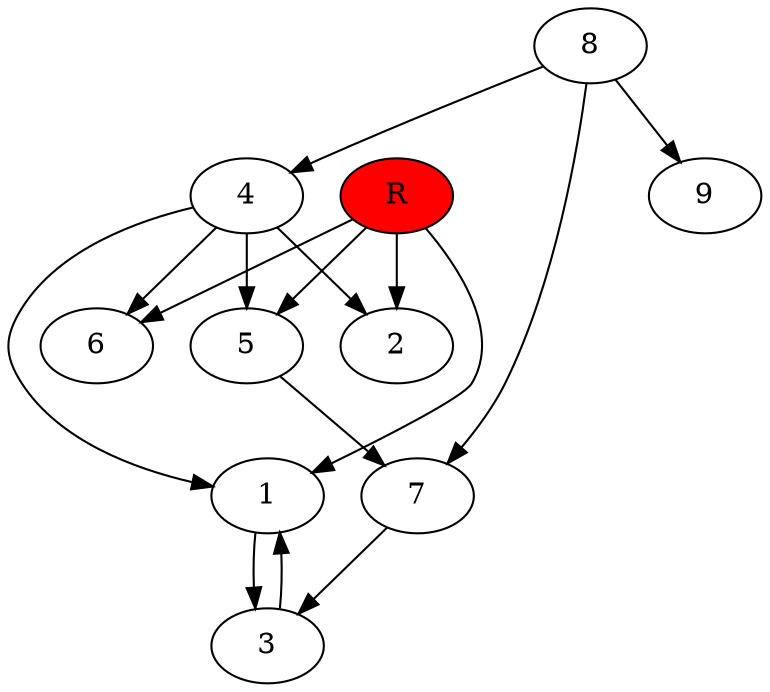 digraph prb42425 {
	1
	2
	3
	4
	5
	6
	7
	8
	R [fillcolor="#ff0000" style=filled]
	1 -> 3
	3 -> 1
	4 -> 1
	4 -> 2
	4 -> 5
	4 -> 6
	5 -> 7
	7 -> 3
	8 -> 4
	8 -> 7
	8 -> 9
	R -> 1
	R -> 2
	R -> 5
	R -> 6
}
